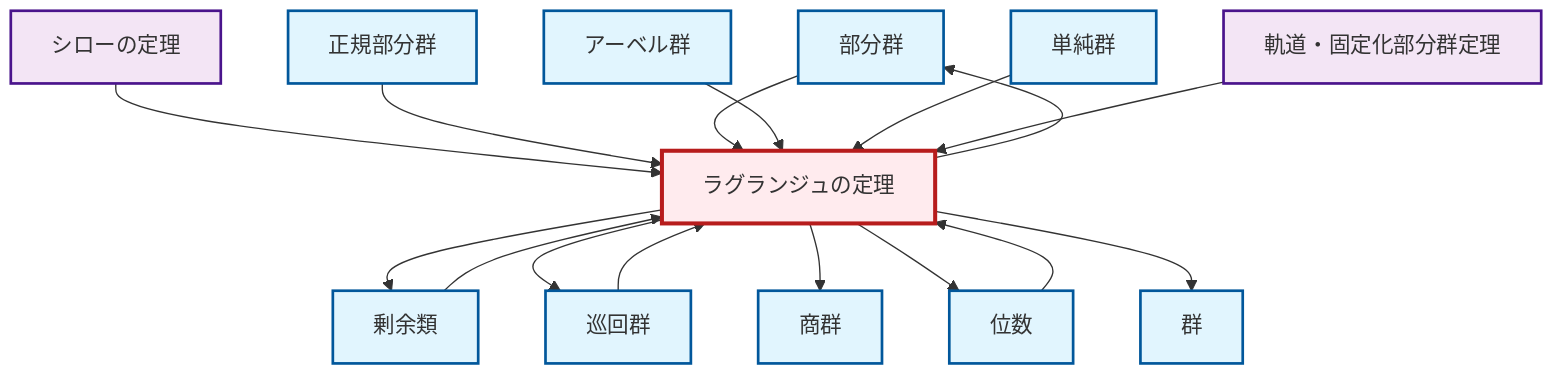 graph TD
    classDef definition fill:#e1f5fe,stroke:#01579b,stroke-width:2px
    classDef theorem fill:#f3e5f5,stroke:#4a148c,stroke-width:2px
    classDef axiom fill:#fff3e0,stroke:#e65100,stroke-width:2px
    classDef example fill:#e8f5e9,stroke:#1b5e20,stroke-width:2px
    classDef current fill:#ffebee,stroke:#b71c1c,stroke-width:3px
    def-subgroup["部分群"]:::definition
    thm-sylow["シローの定理"]:::theorem
    def-abelian-group["アーベル群"]:::definition
    def-normal-subgroup["正規部分群"]:::definition
    def-coset["剰余類"]:::definition
    thm-lagrange["ラグランジュの定理"]:::theorem
    def-simple-group["単純群"]:::definition
    def-order["位数"]:::definition
    thm-orbit-stabilizer["軌道・固定化部分群定理"]:::theorem
    def-cyclic-group["巡回群"]:::definition
    def-group["群"]:::definition
    def-quotient-group["商群"]:::definition
    def-order --> thm-lagrange
    thm-sylow --> thm-lagrange
    thm-lagrange --> def-coset
    def-normal-subgroup --> thm-lagrange
    thm-lagrange --> def-cyclic-group
    thm-lagrange --> def-quotient-group
    thm-lagrange --> def-order
    def-coset --> thm-lagrange
    thm-lagrange --> def-subgroup
    def-subgroup --> thm-lagrange
    def-abelian-group --> thm-lagrange
    def-simple-group --> thm-lagrange
    def-cyclic-group --> thm-lagrange
    thm-orbit-stabilizer --> thm-lagrange
    thm-lagrange --> def-group
    class thm-lagrange current